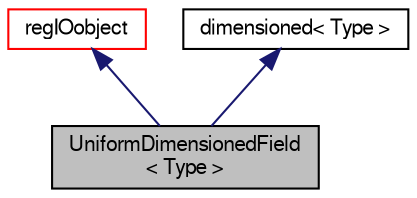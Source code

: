 digraph "UniformDimensionedField&lt; Type &gt;"
{
  bgcolor="transparent";
  edge [fontname="FreeSans",fontsize="10",labelfontname="FreeSans",labelfontsize="10"];
  node [fontname="FreeSans",fontsize="10",shape=record];
  Node5 [label="UniformDimensionedField\l\< Type \>",height=0.2,width=0.4,color="black", fillcolor="grey75", style="filled", fontcolor="black"];
  Node6 -> Node5 [dir="back",color="midnightblue",fontsize="10",style="solid",fontname="FreeSans"];
  Node6 [label="regIOobject",height=0.2,width=0.4,color="red",URL="$a26334.html",tooltip="regIOobject is an abstract class derived from IOobject to handle automatic object registration with t..."];
  Node13 -> Node5 [dir="back",color="midnightblue",fontsize="10",style="solid",fontname="FreeSans"];
  Node13 [label="dimensioned\< Type \>",height=0.2,width=0.4,color="black",URL="$a26366.html",tooltip="Generic dimensioned Type class. "];
}
